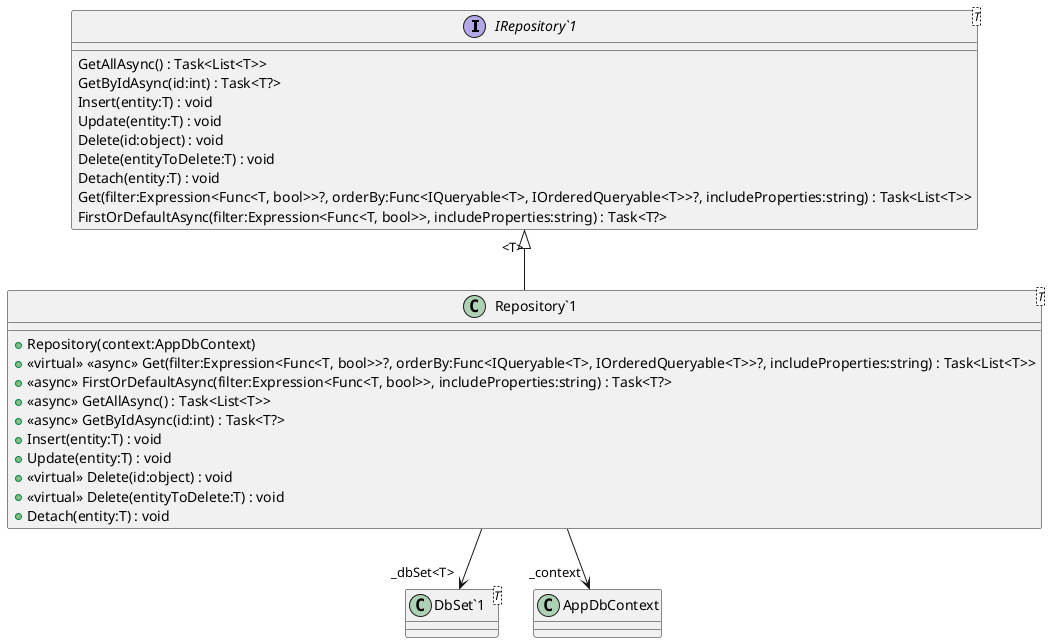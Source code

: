 @startuml
interface "IRepository`1"<T> {
    GetAllAsync() : Task<List<T>>
    GetByIdAsync(id:int) : Task<T?>
    Insert(entity:T) : void
    Update(entity:T) : void
    Delete(id:object) : void
    Delete(entityToDelete:T) : void
    Detach(entity:T) : void
    Get(filter:Expression<Func<T, bool>>?, orderBy:Func<IQueryable<T>, IOrderedQueryable<T>>?, includeProperties:string) : Task<List<T>>
    FirstOrDefaultAsync(filter:Expression<Func<T, bool>>, includeProperties:string) : Task<T?>
}
class "Repository`1"<T> {
    + Repository(context:AppDbContext)
    + <<virtual>> <<async>> Get(filter:Expression<Func<T, bool>>?, orderBy:Func<IQueryable<T>, IOrderedQueryable<T>>?, includeProperties:string) : Task<List<T>>
    + <<async>> FirstOrDefaultAsync(filter:Expression<Func<T, bool>>, includeProperties:string) : Task<T?>
    + <<async>> GetAllAsync() : Task<List<T>>
    + <<async>> GetByIdAsync(id:int) : Task<T?>
    + Insert(entity:T) : void
    + Update(entity:T) : void
    + <<virtual>> Delete(id:object) : void
    + <<virtual>> Delete(entityToDelete:T) : void
    + Detach(entity:T) : void
}
class "DbSet`1"<T> {
}
"IRepository`1" "<T>" <|-- "Repository`1"
"Repository`1" --> "_context" AppDbContext
"Repository`1" --> "_dbSet<T>" "DbSet`1"
@enduml
